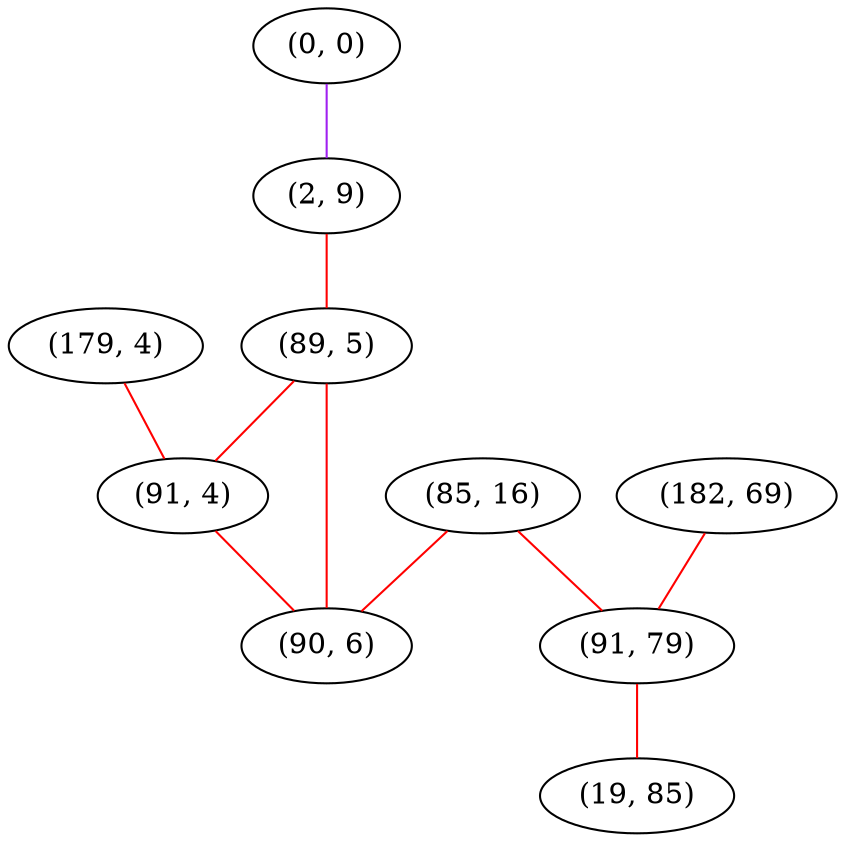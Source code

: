 graph "" {
"(0, 0)";
"(2, 9)";
"(89, 5)";
"(179, 4)";
"(182, 69)";
"(91, 4)";
"(85, 16)";
"(91, 79)";
"(90, 6)";
"(19, 85)";
"(0, 0)" -- "(2, 9)"  [color=purple, key=0, weight=4];
"(2, 9)" -- "(89, 5)"  [color=red, key=0, weight=1];
"(89, 5)" -- "(90, 6)"  [color=red, key=0, weight=1];
"(89, 5)" -- "(91, 4)"  [color=red, key=0, weight=1];
"(179, 4)" -- "(91, 4)"  [color=red, key=0, weight=1];
"(182, 69)" -- "(91, 79)"  [color=red, key=0, weight=1];
"(91, 4)" -- "(90, 6)"  [color=red, key=0, weight=1];
"(85, 16)" -- "(91, 79)"  [color=red, key=0, weight=1];
"(85, 16)" -- "(90, 6)"  [color=red, key=0, weight=1];
"(91, 79)" -- "(19, 85)"  [color=red, key=0, weight=1];
}
